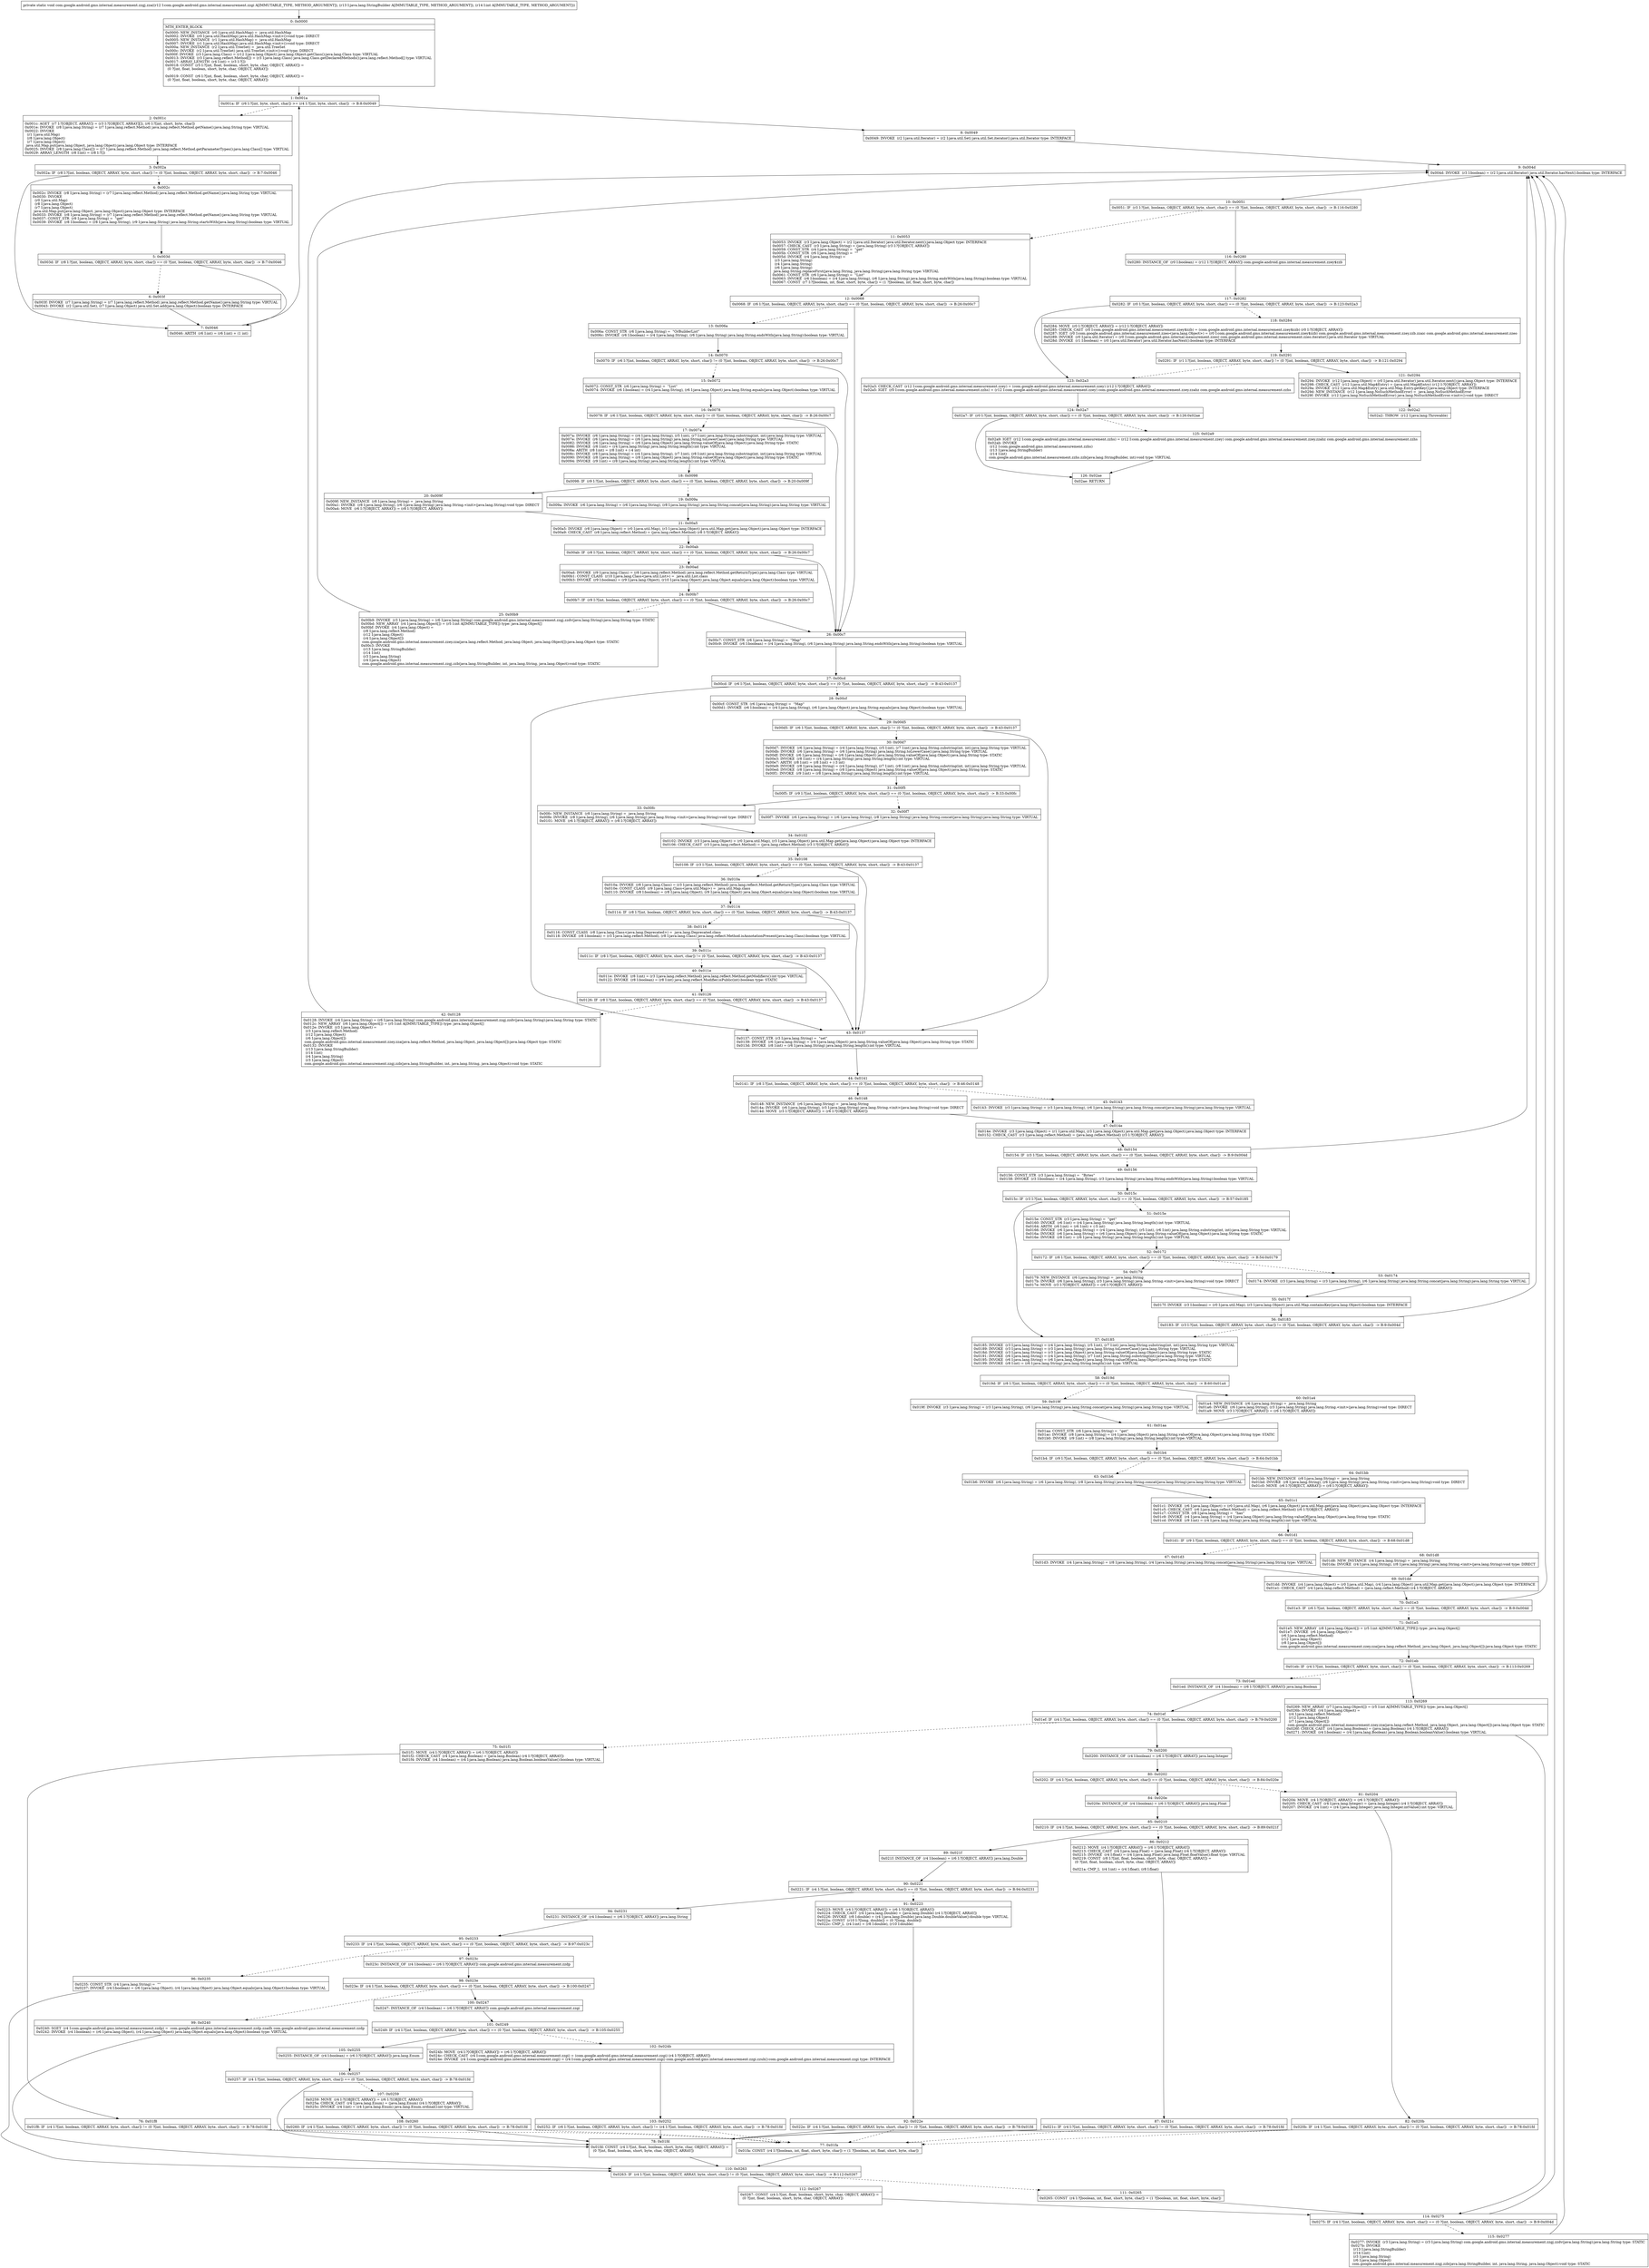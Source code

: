 digraph "CFG forcom.google.android.gms.internal.measurement.zzgj.zza(Lcom\/google\/android\/gms\/internal\/measurement\/zzgi;Ljava\/lang\/StringBuilder;I)V" {
Node_0 [shape=record,label="{0\:\ 0x0000|MTH_ENTER_BLOCK\l|0x0000: NEW_INSTANCE  (r0 I:java.util.HashMap) =  java.util.HashMap \l0x0002: INVOKE  (r0 I:java.util.HashMap) java.util.HashMap.\<init\>():void type: DIRECT \l0x0005: NEW_INSTANCE  (r1 I:java.util.HashMap) =  java.util.HashMap \l0x0007: INVOKE  (r1 I:java.util.HashMap) java.util.HashMap.\<init\>():void type: DIRECT \l0x000a: NEW_INSTANCE  (r2 I:java.util.TreeSet) =  java.util.TreeSet \l0x000c: INVOKE  (r2 I:java.util.TreeSet) java.util.TreeSet.\<init\>():void type: DIRECT \l0x000f: INVOKE  (r3 I:java.lang.Class) = (r12 I:java.lang.Object) java.lang.Object.getClass():java.lang.Class type: VIRTUAL \l0x0013: INVOKE  (r3 I:java.lang.reflect.Method[]) = (r3 I:java.lang.Class) java.lang.Class.getDeclaredMethods():java.lang.reflect.Method[] type: VIRTUAL \l0x0017: ARRAY_LENGTH  (r4 I:int) = (r3 I:?[]) \l0x0018: CONST  (r5 I:?[int, float, boolean, short, byte, char, OBJECT, ARRAY]) = \l  (0 ?[int, float, boolean, short, byte, char, OBJECT, ARRAY])\l \l0x0019: CONST  (r6 I:?[int, float, boolean, short, byte, char, OBJECT, ARRAY]) = \l  (0 ?[int, float, boolean, short, byte, char, OBJECT, ARRAY])\l \l}"];
Node_1 [shape=record,label="{1\:\ 0x001a|0x001a: IF  (r6 I:?[int, byte, short, char]) \>= (r4 I:?[int, byte, short, char])  \-\> B:8:0x0049 \l}"];
Node_2 [shape=record,label="{2\:\ 0x001c|0x001c: AGET  (r7 I:?[OBJECT, ARRAY]) = (r3 I:?[OBJECT, ARRAY][]), (r6 I:?[int, short, byte, char]) \l0x001e: INVOKE  (r8 I:java.lang.String) = (r7 I:java.lang.reflect.Method) java.lang.reflect.Method.getName():java.lang.String type: VIRTUAL \l0x0022: INVOKE  \l  (r1 I:java.util.Map)\l  (r8 I:java.lang.Object)\l  (r7 I:java.lang.Object)\l java.util.Map.put(java.lang.Object, java.lang.Object):java.lang.Object type: INTERFACE \l0x0025: INVOKE  (r8 I:java.lang.Class[]) = (r7 I:java.lang.reflect.Method) java.lang.reflect.Method.getParameterTypes():java.lang.Class[] type: VIRTUAL \l0x0029: ARRAY_LENGTH  (r8 I:int) = (r8 I:?[]) \l}"];
Node_3 [shape=record,label="{3\:\ 0x002a|0x002a: IF  (r8 I:?[int, boolean, OBJECT, ARRAY, byte, short, char]) != (0 ?[int, boolean, OBJECT, ARRAY, byte, short, char])  \-\> B:7:0x0046 \l}"];
Node_4 [shape=record,label="{4\:\ 0x002c|0x002c: INVOKE  (r8 I:java.lang.String) = (r7 I:java.lang.reflect.Method) java.lang.reflect.Method.getName():java.lang.String type: VIRTUAL \l0x0030: INVOKE  \l  (r0 I:java.util.Map)\l  (r8 I:java.lang.Object)\l  (r7 I:java.lang.Object)\l java.util.Map.put(java.lang.Object, java.lang.Object):java.lang.Object type: INTERFACE \l0x0033: INVOKE  (r8 I:java.lang.String) = (r7 I:java.lang.reflect.Method) java.lang.reflect.Method.getName():java.lang.String type: VIRTUAL \l0x0037: CONST_STR  (r9 I:java.lang.String) =  \"get\" \l0x0039: INVOKE  (r8 I:boolean) = (r8 I:java.lang.String), (r9 I:java.lang.String) java.lang.String.startsWith(java.lang.String):boolean type: VIRTUAL \l}"];
Node_5 [shape=record,label="{5\:\ 0x003d|0x003d: IF  (r8 I:?[int, boolean, OBJECT, ARRAY, byte, short, char]) == (0 ?[int, boolean, OBJECT, ARRAY, byte, short, char])  \-\> B:7:0x0046 \l}"];
Node_6 [shape=record,label="{6\:\ 0x003f|0x003f: INVOKE  (r7 I:java.lang.String) = (r7 I:java.lang.reflect.Method) java.lang.reflect.Method.getName():java.lang.String type: VIRTUAL \l0x0043: INVOKE  (r2 I:java.util.Set), (r7 I:java.lang.Object) java.util.Set.add(java.lang.Object):boolean type: INTERFACE \l}"];
Node_7 [shape=record,label="{7\:\ 0x0046|0x0046: ARITH  (r6 I:int) = (r6 I:int) + (1 int) \l}"];
Node_8 [shape=record,label="{8\:\ 0x0049|0x0049: INVOKE  (r2 I:java.util.Iterator) = (r2 I:java.util.Set) java.util.Set.iterator():java.util.Iterator type: INTERFACE \l}"];
Node_9 [shape=record,label="{9\:\ 0x004d|0x004d: INVOKE  (r3 I:boolean) = (r2 I:java.util.Iterator) java.util.Iterator.hasNext():boolean type: INTERFACE \l}"];
Node_10 [shape=record,label="{10\:\ 0x0051|0x0051: IF  (r3 I:?[int, boolean, OBJECT, ARRAY, byte, short, char]) == (0 ?[int, boolean, OBJECT, ARRAY, byte, short, char])  \-\> B:116:0x0280 \l}"];
Node_11 [shape=record,label="{11\:\ 0x0053|0x0053: INVOKE  (r3 I:java.lang.Object) = (r2 I:java.util.Iterator) java.util.Iterator.next():java.lang.Object type: INTERFACE \l0x0057: CHECK_CAST  (r3 I:java.lang.String) = (java.lang.String) (r3 I:?[OBJECT, ARRAY]) \l0x0059: CONST_STR  (r4 I:java.lang.String) =  \"get\" \l0x005b: CONST_STR  (r6 I:java.lang.String) =  \"\" \l0x005d: INVOKE  (r4 I:java.lang.String) = \l  (r3 I:java.lang.String)\l  (r4 I:java.lang.String)\l  (r6 I:java.lang.String)\l java.lang.String.replaceFirst(java.lang.String, java.lang.String):java.lang.String type: VIRTUAL \l0x0061: CONST_STR  (r6 I:java.lang.String) =  \"List\" \l0x0063: INVOKE  (r6 I:boolean) = (r4 I:java.lang.String), (r6 I:java.lang.String) java.lang.String.endsWith(java.lang.String):boolean type: VIRTUAL \l0x0067: CONST  (r7 I:?[boolean, int, float, short, byte, char]) = (1 ?[boolean, int, float, short, byte, char]) \l}"];
Node_12 [shape=record,label="{12\:\ 0x0068|0x0068: IF  (r6 I:?[int, boolean, OBJECT, ARRAY, byte, short, char]) == (0 ?[int, boolean, OBJECT, ARRAY, byte, short, char])  \-\> B:26:0x00c7 \l}"];
Node_13 [shape=record,label="{13\:\ 0x006a|0x006a: CONST_STR  (r6 I:java.lang.String) =  \"OrBuilderList\" \l0x006c: INVOKE  (r6 I:boolean) = (r4 I:java.lang.String), (r6 I:java.lang.String) java.lang.String.endsWith(java.lang.String):boolean type: VIRTUAL \l}"];
Node_14 [shape=record,label="{14\:\ 0x0070|0x0070: IF  (r6 I:?[int, boolean, OBJECT, ARRAY, byte, short, char]) != (0 ?[int, boolean, OBJECT, ARRAY, byte, short, char])  \-\> B:26:0x00c7 \l}"];
Node_15 [shape=record,label="{15\:\ 0x0072|0x0072: CONST_STR  (r6 I:java.lang.String) =  \"List\" \l0x0074: INVOKE  (r6 I:boolean) = (r4 I:java.lang.String), (r6 I:java.lang.Object) java.lang.String.equals(java.lang.Object):boolean type: VIRTUAL \l}"];
Node_16 [shape=record,label="{16\:\ 0x0078|0x0078: IF  (r6 I:?[int, boolean, OBJECT, ARRAY, byte, short, char]) != (0 ?[int, boolean, OBJECT, ARRAY, byte, short, char])  \-\> B:26:0x00c7 \l}"];
Node_17 [shape=record,label="{17\:\ 0x007a|0x007a: INVOKE  (r6 I:java.lang.String) = (r4 I:java.lang.String), (r5 I:int), (r7 I:int) java.lang.String.substring(int, int):java.lang.String type: VIRTUAL \l0x007e: INVOKE  (r6 I:java.lang.String) = (r6 I:java.lang.String) java.lang.String.toLowerCase():java.lang.String type: VIRTUAL \l0x0082: INVOKE  (r6 I:java.lang.String) = (r6 I:java.lang.Object) java.lang.String.valueOf(java.lang.Object):java.lang.String type: STATIC \l0x0086: INVOKE  (r8 I:int) = (r4 I:java.lang.String) java.lang.String.length():int type: VIRTUAL \l0x008a: ARITH  (r8 I:int) = (r8 I:int) + (\-4 int) \l0x008c: INVOKE  (r8 I:java.lang.String) = (r4 I:java.lang.String), (r7 I:int), (r8 I:int) java.lang.String.substring(int, int):java.lang.String type: VIRTUAL \l0x0090: INVOKE  (r8 I:java.lang.String) = (r8 I:java.lang.Object) java.lang.String.valueOf(java.lang.Object):java.lang.String type: STATIC \l0x0094: INVOKE  (r9 I:int) = (r8 I:java.lang.String) java.lang.String.length():int type: VIRTUAL \l}"];
Node_18 [shape=record,label="{18\:\ 0x0098|0x0098: IF  (r9 I:?[int, boolean, OBJECT, ARRAY, byte, short, char]) == (0 ?[int, boolean, OBJECT, ARRAY, byte, short, char])  \-\> B:20:0x009f \l}"];
Node_19 [shape=record,label="{19\:\ 0x009a|0x009a: INVOKE  (r6 I:java.lang.String) = (r6 I:java.lang.String), (r8 I:java.lang.String) java.lang.String.concat(java.lang.String):java.lang.String type: VIRTUAL \l}"];
Node_20 [shape=record,label="{20\:\ 0x009f|0x009f: NEW_INSTANCE  (r8 I:java.lang.String) =  java.lang.String \l0x00a1: INVOKE  (r8 I:java.lang.String), (r6 I:java.lang.String) java.lang.String.\<init\>(java.lang.String):void type: DIRECT \l0x00a4: MOVE  (r6 I:?[OBJECT, ARRAY]) = (r8 I:?[OBJECT, ARRAY]) \l}"];
Node_21 [shape=record,label="{21\:\ 0x00a5|0x00a5: INVOKE  (r8 I:java.lang.Object) = (r0 I:java.util.Map), (r3 I:java.lang.Object) java.util.Map.get(java.lang.Object):java.lang.Object type: INTERFACE \l0x00a9: CHECK_CAST  (r8 I:java.lang.reflect.Method) = (java.lang.reflect.Method) (r8 I:?[OBJECT, ARRAY]) \l}"];
Node_22 [shape=record,label="{22\:\ 0x00ab|0x00ab: IF  (r8 I:?[int, boolean, OBJECT, ARRAY, byte, short, char]) == (0 ?[int, boolean, OBJECT, ARRAY, byte, short, char])  \-\> B:26:0x00c7 \l}"];
Node_23 [shape=record,label="{23\:\ 0x00ad|0x00ad: INVOKE  (r9 I:java.lang.Class) = (r8 I:java.lang.reflect.Method) java.lang.reflect.Method.getReturnType():java.lang.Class type: VIRTUAL \l0x00b1: CONST_CLASS  (r10 I:java.lang.Class\<java.util.List\>) =  java.util.List.class \l0x00b3: INVOKE  (r9 I:boolean) = (r9 I:java.lang.Object), (r10 I:java.lang.Object) java.lang.Object.equals(java.lang.Object):boolean type: VIRTUAL \l}"];
Node_24 [shape=record,label="{24\:\ 0x00b7|0x00b7: IF  (r9 I:?[int, boolean, OBJECT, ARRAY, byte, short, char]) == (0 ?[int, boolean, OBJECT, ARRAY, byte, short, char])  \-\> B:26:0x00c7 \l}"];
Node_25 [shape=record,label="{25\:\ 0x00b9|0x00b9: INVOKE  (r3 I:java.lang.String) = (r6 I:java.lang.String) com.google.android.gms.internal.measurement.zzgj.zzdv(java.lang.String):java.lang.String type: STATIC \l0x00bd: NEW_ARRAY  (r4 I:java.lang.Object[]) = (r5 I:int A[IMMUTABLE_TYPE]) type: java.lang.Object[] \l0x00bf: INVOKE  (r4 I:java.lang.Object) = \l  (r8 I:java.lang.reflect.Method)\l  (r12 I:java.lang.Object)\l  (r4 I:java.lang.Object[])\l com.google.android.gms.internal.measurement.zzey.zza(java.lang.reflect.Method, java.lang.Object, java.lang.Object[]):java.lang.Object type: STATIC \l0x00c3: INVOKE  \l  (r13 I:java.lang.StringBuilder)\l  (r14 I:int)\l  (r3 I:java.lang.String)\l  (r4 I:java.lang.Object)\l com.google.android.gms.internal.measurement.zzgj.zzb(java.lang.StringBuilder, int, java.lang.String, java.lang.Object):void type: STATIC \l}"];
Node_26 [shape=record,label="{26\:\ 0x00c7|0x00c7: CONST_STR  (r6 I:java.lang.String) =  \"Map\" \l0x00c9: INVOKE  (r6 I:boolean) = (r4 I:java.lang.String), (r6 I:java.lang.String) java.lang.String.endsWith(java.lang.String):boolean type: VIRTUAL \l}"];
Node_27 [shape=record,label="{27\:\ 0x00cd|0x00cd: IF  (r6 I:?[int, boolean, OBJECT, ARRAY, byte, short, char]) == (0 ?[int, boolean, OBJECT, ARRAY, byte, short, char])  \-\> B:43:0x0137 \l}"];
Node_28 [shape=record,label="{28\:\ 0x00cf|0x00cf: CONST_STR  (r6 I:java.lang.String) =  \"Map\" \l0x00d1: INVOKE  (r6 I:boolean) = (r4 I:java.lang.String), (r6 I:java.lang.Object) java.lang.String.equals(java.lang.Object):boolean type: VIRTUAL \l}"];
Node_29 [shape=record,label="{29\:\ 0x00d5|0x00d5: IF  (r6 I:?[int, boolean, OBJECT, ARRAY, byte, short, char]) != (0 ?[int, boolean, OBJECT, ARRAY, byte, short, char])  \-\> B:43:0x0137 \l}"];
Node_30 [shape=record,label="{30\:\ 0x00d7|0x00d7: INVOKE  (r6 I:java.lang.String) = (r4 I:java.lang.String), (r5 I:int), (r7 I:int) java.lang.String.substring(int, int):java.lang.String type: VIRTUAL \l0x00db: INVOKE  (r6 I:java.lang.String) = (r6 I:java.lang.String) java.lang.String.toLowerCase():java.lang.String type: VIRTUAL \l0x00df: INVOKE  (r6 I:java.lang.String) = (r6 I:java.lang.Object) java.lang.String.valueOf(java.lang.Object):java.lang.String type: STATIC \l0x00e3: INVOKE  (r8 I:int) = (r4 I:java.lang.String) java.lang.String.length():int type: VIRTUAL \l0x00e7: ARITH  (r8 I:int) = (r8 I:int) + (\-3 int) \l0x00e9: INVOKE  (r8 I:java.lang.String) = (r4 I:java.lang.String), (r7 I:int), (r8 I:int) java.lang.String.substring(int, int):java.lang.String type: VIRTUAL \l0x00ed: INVOKE  (r8 I:java.lang.String) = (r8 I:java.lang.Object) java.lang.String.valueOf(java.lang.Object):java.lang.String type: STATIC \l0x00f1: INVOKE  (r9 I:int) = (r8 I:java.lang.String) java.lang.String.length():int type: VIRTUAL \l}"];
Node_31 [shape=record,label="{31\:\ 0x00f5|0x00f5: IF  (r9 I:?[int, boolean, OBJECT, ARRAY, byte, short, char]) == (0 ?[int, boolean, OBJECT, ARRAY, byte, short, char])  \-\> B:33:0x00fc \l}"];
Node_32 [shape=record,label="{32\:\ 0x00f7|0x00f7: INVOKE  (r6 I:java.lang.String) = (r6 I:java.lang.String), (r8 I:java.lang.String) java.lang.String.concat(java.lang.String):java.lang.String type: VIRTUAL \l}"];
Node_33 [shape=record,label="{33\:\ 0x00fc|0x00fc: NEW_INSTANCE  (r8 I:java.lang.String) =  java.lang.String \l0x00fe: INVOKE  (r8 I:java.lang.String), (r6 I:java.lang.String) java.lang.String.\<init\>(java.lang.String):void type: DIRECT \l0x0101: MOVE  (r6 I:?[OBJECT, ARRAY]) = (r8 I:?[OBJECT, ARRAY]) \l}"];
Node_34 [shape=record,label="{34\:\ 0x0102|0x0102: INVOKE  (r3 I:java.lang.Object) = (r0 I:java.util.Map), (r3 I:java.lang.Object) java.util.Map.get(java.lang.Object):java.lang.Object type: INTERFACE \l0x0106: CHECK_CAST  (r3 I:java.lang.reflect.Method) = (java.lang.reflect.Method) (r3 I:?[OBJECT, ARRAY]) \l}"];
Node_35 [shape=record,label="{35\:\ 0x0108|0x0108: IF  (r3 I:?[int, boolean, OBJECT, ARRAY, byte, short, char]) == (0 ?[int, boolean, OBJECT, ARRAY, byte, short, char])  \-\> B:43:0x0137 \l}"];
Node_36 [shape=record,label="{36\:\ 0x010a|0x010a: INVOKE  (r8 I:java.lang.Class) = (r3 I:java.lang.reflect.Method) java.lang.reflect.Method.getReturnType():java.lang.Class type: VIRTUAL \l0x010e: CONST_CLASS  (r9 I:java.lang.Class\<java.util.Map\>) =  java.util.Map.class \l0x0110: INVOKE  (r8 I:boolean) = (r8 I:java.lang.Object), (r9 I:java.lang.Object) java.lang.Object.equals(java.lang.Object):boolean type: VIRTUAL \l}"];
Node_37 [shape=record,label="{37\:\ 0x0114|0x0114: IF  (r8 I:?[int, boolean, OBJECT, ARRAY, byte, short, char]) == (0 ?[int, boolean, OBJECT, ARRAY, byte, short, char])  \-\> B:43:0x0137 \l}"];
Node_38 [shape=record,label="{38\:\ 0x0116|0x0116: CONST_CLASS  (r8 I:java.lang.Class\<java.lang.Deprecated\>) =  java.lang.Deprecated.class \l0x0118: INVOKE  (r8 I:boolean) = (r3 I:java.lang.reflect.Method), (r8 I:java.lang.Class) java.lang.reflect.Method.isAnnotationPresent(java.lang.Class):boolean type: VIRTUAL \l}"];
Node_39 [shape=record,label="{39\:\ 0x011c|0x011c: IF  (r8 I:?[int, boolean, OBJECT, ARRAY, byte, short, char]) != (0 ?[int, boolean, OBJECT, ARRAY, byte, short, char])  \-\> B:43:0x0137 \l}"];
Node_40 [shape=record,label="{40\:\ 0x011e|0x011e: INVOKE  (r8 I:int) = (r3 I:java.lang.reflect.Method) java.lang.reflect.Method.getModifiers():int type: VIRTUAL \l0x0122: INVOKE  (r8 I:boolean) = (r8 I:int) java.lang.reflect.Modifier.isPublic(int):boolean type: STATIC \l}"];
Node_41 [shape=record,label="{41\:\ 0x0126|0x0126: IF  (r8 I:?[int, boolean, OBJECT, ARRAY, byte, short, char]) == (0 ?[int, boolean, OBJECT, ARRAY, byte, short, char])  \-\> B:43:0x0137 \l}"];
Node_42 [shape=record,label="{42\:\ 0x0128|0x0128: INVOKE  (r4 I:java.lang.String) = (r6 I:java.lang.String) com.google.android.gms.internal.measurement.zzgj.zzdv(java.lang.String):java.lang.String type: STATIC \l0x012c: NEW_ARRAY  (r6 I:java.lang.Object[]) = (r5 I:int A[IMMUTABLE_TYPE]) type: java.lang.Object[] \l0x012e: INVOKE  (r3 I:java.lang.Object) = \l  (r3 I:java.lang.reflect.Method)\l  (r12 I:java.lang.Object)\l  (r6 I:java.lang.Object[])\l com.google.android.gms.internal.measurement.zzey.zza(java.lang.reflect.Method, java.lang.Object, java.lang.Object[]):java.lang.Object type: STATIC \l0x0132: INVOKE  \l  (r13 I:java.lang.StringBuilder)\l  (r14 I:int)\l  (r4 I:java.lang.String)\l  (r3 I:java.lang.Object)\l com.google.android.gms.internal.measurement.zzgj.zzb(java.lang.StringBuilder, int, java.lang.String, java.lang.Object):void type: STATIC \l}"];
Node_43 [shape=record,label="{43\:\ 0x0137|0x0137: CONST_STR  (r3 I:java.lang.String) =  \"set\" \l0x0139: INVOKE  (r6 I:java.lang.String) = (r4 I:java.lang.Object) java.lang.String.valueOf(java.lang.Object):java.lang.String type: STATIC \l0x013d: INVOKE  (r8 I:int) = (r6 I:java.lang.String) java.lang.String.length():int type: VIRTUAL \l}"];
Node_44 [shape=record,label="{44\:\ 0x0141|0x0141: IF  (r8 I:?[int, boolean, OBJECT, ARRAY, byte, short, char]) == (0 ?[int, boolean, OBJECT, ARRAY, byte, short, char])  \-\> B:46:0x0148 \l}"];
Node_45 [shape=record,label="{45\:\ 0x0143|0x0143: INVOKE  (r3 I:java.lang.String) = (r3 I:java.lang.String), (r6 I:java.lang.String) java.lang.String.concat(java.lang.String):java.lang.String type: VIRTUAL \l}"];
Node_46 [shape=record,label="{46\:\ 0x0148|0x0148: NEW_INSTANCE  (r6 I:java.lang.String) =  java.lang.String \l0x014a: INVOKE  (r6 I:java.lang.String), (r3 I:java.lang.String) java.lang.String.\<init\>(java.lang.String):void type: DIRECT \l0x014d: MOVE  (r3 I:?[OBJECT, ARRAY]) = (r6 I:?[OBJECT, ARRAY]) \l}"];
Node_47 [shape=record,label="{47\:\ 0x014e|0x014e: INVOKE  (r3 I:java.lang.Object) = (r1 I:java.util.Map), (r3 I:java.lang.Object) java.util.Map.get(java.lang.Object):java.lang.Object type: INTERFACE \l0x0152: CHECK_CAST  (r3 I:java.lang.reflect.Method) = (java.lang.reflect.Method) (r3 I:?[OBJECT, ARRAY]) \l}"];
Node_48 [shape=record,label="{48\:\ 0x0154|0x0154: IF  (r3 I:?[int, boolean, OBJECT, ARRAY, byte, short, char]) == (0 ?[int, boolean, OBJECT, ARRAY, byte, short, char])  \-\> B:9:0x004d \l}"];
Node_49 [shape=record,label="{49\:\ 0x0156|0x0156: CONST_STR  (r3 I:java.lang.String) =  \"Bytes\" \l0x0158: INVOKE  (r3 I:boolean) = (r4 I:java.lang.String), (r3 I:java.lang.String) java.lang.String.endsWith(java.lang.String):boolean type: VIRTUAL \l}"];
Node_50 [shape=record,label="{50\:\ 0x015c|0x015c: IF  (r3 I:?[int, boolean, OBJECT, ARRAY, byte, short, char]) == (0 ?[int, boolean, OBJECT, ARRAY, byte, short, char])  \-\> B:57:0x0185 \l}"];
Node_51 [shape=record,label="{51\:\ 0x015e|0x015e: CONST_STR  (r3 I:java.lang.String) =  \"get\" \l0x0160: INVOKE  (r6 I:int) = (r4 I:java.lang.String) java.lang.String.length():int type: VIRTUAL \l0x0164: ARITH  (r6 I:int) = (r6 I:int) + (\-5 int) \l0x0166: INVOKE  (r6 I:java.lang.String) = (r4 I:java.lang.String), (r5 I:int), (r6 I:int) java.lang.String.substring(int, int):java.lang.String type: VIRTUAL \l0x016a: INVOKE  (r6 I:java.lang.String) = (r6 I:java.lang.Object) java.lang.String.valueOf(java.lang.Object):java.lang.String type: STATIC \l0x016e: INVOKE  (r8 I:int) = (r6 I:java.lang.String) java.lang.String.length():int type: VIRTUAL \l}"];
Node_52 [shape=record,label="{52\:\ 0x0172|0x0172: IF  (r8 I:?[int, boolean, OBJECT, ARRAY, byte, short, char]) == (0 ?[int, boolean, OBJECT, ARRAY, byte, short, char])  \-\> B:54:0x0179 \l}"];
Node_53 [shape=record,label="{53\:\ 0x0174|0x0174: INVOKE  (r3 I:java.lang.String) = (r3 I:java.lang.String), (r6 I:java.lang.String) java.lang.String.concat(java.lang.String):java.lang.String type: VIRTUAL \l}"];
Node_54 [shape=record,label="{54\:\ 0x0179|0x0179: NEW_INSTANCE  (r6 I:java.lang.String) =  java.lang.String \l0x017b: INVOKE  (r6 I:java.lang.String), (r3 I:java.lang.String) java.lang.String.\<init\>(java.lang.String):void type: DIRECT \l0x017e: MOVE  (r3 I:?[OBJECT, ARRAY]) = (r6 I:?[OBJECT, ARRAY]) \l}"];
Node_55 [shape=record,label="{55\:\ 0x017f|0x017f: INVOKE  (r3 I:boolean) = (r0 I:java.util.Map), (r3 I:java.lang.Object) java.util.Map.containsKey(java.lang.Object):boolean type: INTERFACE \l}"];
Node_56 [shape=record,label="{56\:\ 0x0183|0x0183: IF  (r3 I:?[int, boolean, OBJECT, ARRAY, byte, short, char]) != (0 ?[int, boolean, OBJECT, ARRAY, byte, short, char])  \-\> B:9:0x004d \l}"];
Node_57 [shape=record,label="{57\:\ 0x0185|0x0185: INVOKE  (r3 I:java.lang.String) = (r4 I:java.lang.String), (r5 I:int), (r7 I:int) java.lang.String.substring(int, int):java.lang.String type: VIRTUAL \l0x0189: INVOKE  (r3 I:java.lang.String) = (r3 I:java.lang.String) java.lang.String.toLowerCase():java.lang.String type: VIRTUAL \l0x018d: INVOKE  (r3 I:java.lang.String) = (r3 I:java.lang.Object) java.lang.String.valueOf(java.lang.Object):java.lang.String type: STATIC \l0x0191: INVOKE  (r6 I:java.lang.String) = (r4 I:java.lang.String), (r7 I:int) java.lang.String.substring(int):java.lang.String type: VIRTUAL \l0x0195: INVOKE  (r6 I:java.lang.String) = (r6 I:java.lang.Object) java.lang.String.valueOf(java.lang.Object):java.lang.String type: STATIC \l0x0199: INVOKE  (r8 I:int) = (r6 I:java.lang.String) java.lang.String.length():int type: VIRTUAL \l}"];
Node_58 [shape=record,label="{58\:\ 0x019d|0x019d: IF  (r8 I:?[int, boolean, OBJECT, ARRAY, byte, short, char]) == (0 ?[int, boolean, OBJECT, ARRAY, byte, short, char])  \-\> B:60:0x01a4 \l}"];
Node_59 [shape=record,label="{59\:\ 0x019f|0x019f: INVOKE  (r3 I:java.lang.String) = (r3 I:java.lang.String), (r6 I:java.lang.String) java.lang.String.concat(java.lang.String):java.lang.String type: VIRTUAL \l}"];
Node_60 [shape=record,label="{60\:\ 0x01a4|0x01a4: NEW_INSTANCE  (r6 I:java.lang.String) =  java.lang.String \l0x01a6: INVOKE  (r6 I:java.lang.String), (r3 I:java.lang.String) java.lang.String.\<init\>(java.lang.String):void type: DIRECT \l0x01a9: MOVE  (r3 I:?[OBJECT, ARRAY]) = (r6 I:?[OBJECT, ARRAY]) \l}"];
Node_61 [shape=record,label="{61\:\ 0x01aa|0x01aa: CONST_STR  (r6 I:java.lang.String) =  \"get\" \l0x01ac: INVOKE  (r8 I:java.lang.String) = (r4 I:java.lang.Object) java.lang.String.valueOf(java.lang.Object):java.lang.String type: STATIC \l0x01b0: INVOKE  (r9 I:int) = (r8 I:java.lang.String) java.lang.String.length():int type: VIRTUAL \l}"];
Node_62 [shape=record,label="{62\:\ 0x01b4|0x01b4: IF  (r9 I:?[int, boolean, OBJECT, ARRAY, byte, short, char]) == (0 ?[int, boolean, OBJECT, ARRAY, byte, short, char])  \-\> B:64:0x01bb \l}"];
Node_63 [shape=record,label="{63\:\ 0x01b6|0x01b6: INVOKE  (r6 I:java.lang.String) = (r6 I:java.lang.String), (r8 I:java.lang.String) java.lang.String.concat(java.lang.String):java.lang.String type: VIRTUAL \l}"];
Node_64 [shape=record,label="{64\:\ 0x01bb|0x01bb: NEW_INSTANCE  (r8 I:java.lang.String) =  java.lang.String \l0x01bd: INVOKE  (r8 I:java.lang.String), (r6 I:java.lang.String) java.lang.String.\<init\>(java.lang.String):void type: DIRECT \l0x01c0: MOVE  (r6 I:?[OBJECT, ARRAY]) = (r8 I:?[OBJECT, ARRAY]) \l}"];
Node_65 [shape=record,label="{65\:\ 0x01c1|0x01c1: INVOKE  (r6 I:java.lang.Object) = (r0 I:java.util.Map), (r6 I:java.lang.Object) java.util.Map.get(java.lang.Object):java.lang.Object type: INTERFACE \l0x01c5: CHECK_CAST  (r6 I:java.lang.reflect.Method) = (java.lang.reflect.Method) (r6 I:?[OBJECT, ARRAY]) \l0x01c7: CONST_STR  (r8 I:java.lang.String) =  \"has\" \l0x01c9: INVOKE  (r4 I:java.lang.String) = (r4 I:java.lang.Object) java.lang.String.valueOf(java.lang.Object):java.lang.String type: STATIC \l0x01cd: INVOKE  (r9 I:int) = (r4 I:java.lang.String) java.lang.String.length():int type: VIRTUAL \l}"];
Node_66 [shape=record,label="{66\:\ 0x01d1|0x01d1: IF  (r9 I:?[int, boolean, OBJECT, ARRAY, byte, short, char]) == (0 ?[int, boolean, OBJECT, ARRAY, byte, short, char])  \-\> B:68:0x01d8 \l}"];
Node_67 [shape=record,label="{67\:\ 0x01d3|0x01d3: INVOKE  (r4 I:java.lang.String) = (r8 I:java.lang.String), (r4 I:java.lang.String) java.lang.String.concat(java.lang.String):java.lang.String type: VIRTUAL \l}"];
Node_68 [shape=record,label="{68\:\ 0x01d8|0x01d8: NEW_INSTANCE  (r4 I:java.lang.String) =  java.lang.String \l0x01da: INVOKE  (r4 I:java.lang.String), (r8 I:java.lang.String) java.lang.String.\<init\>(java.lang.String):void type: DIRECT \l}"];
Node_69 [shape=record,label="{69\:\ 0x01dd|0x01dd: INVOKE  (r4 I:java.lang.Object) = (r0 I:java.util.Map), (r4 I:java.lang.Object) java.util.Map.get(java.lang.Object):java.lang.Object type: INTERFACE \l0x01e1: CHECK_CAST  (r4 I:java.lang.reflect.Method) = (java.lang.reflect.Method) (r4 I:?[OBJECT, ARRAY]) \l}"];
Node_70 [shape=record,label="{70\:\ 0x01e3|0x01e3: IF  (r6 I:?[int, boolean, OBJECT, ARRAY, byte, short, char]) == (0 ?[int, boolean, OBJECT, ARRAY, byte, short, char])  \-\> B:9:0x004d \l}"];
Node_71 [shape=record,label="{71\:\ 0x01e5|0x01e5: NEW_ARRAY  (r8 I:java.lang.Object[]) = (r5 I:int A[IMMUTABLE_TYPE]) type: java.lang.Object[] \l0x01e7: INVOKE  (r6 I:java.lang.Object) = \l  (r6 I:java.lang.reflect.Method)\l  (r12 I:java.lang.Object)\l  (r8 I:java.lang.Object[])\l com.google.android.gms.internal.measurement.zzey.zza(java.lang.reflect.Method, java.lang.Object, java.lang.Object[]):java.lang.Object type: STATIC \l}"];
Node_72 [shape=record,label="{72\:\ 0x01eb|0x01eb: IF  (r4 I:?[int, boolean, OBJECT, ARRAY, byte, short, char]) != (0 ?[int, boolean, OBJECT, ARRAY, byte, short, char])  \-\> B:113:0x0269 \l}"];
Node_73 [shape=record,label="{73\:\ 0x01ed|0x01ed: INSTANCE_OF  (r4 I:boolean) = (r6 I:?[OBJECT, ARRAY]) java.lang.Boolean \l}"];
Node_74 [shape=record,label="{74\:\ 0x01ef|0x01ef: IF  (r4 I:?[int, boolean, OBJECT, ARRAY, byte, short, char]) == (0 ?[int, boolean, OBJECT, ARRAY, byte, short, char])  \-\> B:79:0x0200 \l}"];
Node_75 [shape=record,label="{75\:\ 0x01f1|0x01f1: MOVE  (r4 I:?[OBJECT, ARRAY]) = (r6 I:?[OBJECT, ARRAY]) \l0x01f2: CHECK_CAST  (r4 I:java.lang.Boolean) = (java.lang.Boolean) (r4 I:?[OBJECT, ARRAY]) \l0x01f4: INVOKE  (r4 I:boolean) = (r4 I:java.lang.Boolean) java.lang.Boolean.booleanValue():boolean type: VIRTUAL \l}"];
Node_76 [shape=record,label="{76\:\ 0x01f8|0x01f8: IF  (r4 I:?[int, boolean, OBJECT, ARRAY, byte, short, char]) != (0 ?[int, boolean, OBJECT, ARRAY, byte, short, char])  \-\> B:78:0x01fd \l}"];
Node_77 [shape=record,label="{77\:\ 0x01fa|0x01fa: CONST  (r4 I:?[boolean, int, float, short, byte, char]) = (1 ?[boolean, int, float, short, byte, char]) \l}"];
Node_78 [shape=record,label="{78\:\ 0x01fd|0x01fd: CONST  (r4 I:?[int, float, boolean, short, byte, char, OBJECT, ARRAY]) = \l  (0 ?[int, float, boolean, short, byte, char, OBJECT, ARRAY])\l \l}"];
Node_79 [shape=record,label="{79\:\ 0x0200|0x0200: INSTANCE_OF  (r4 I:boolean) = (r6 I:?[OBJECT, ARRAY]) java.lang.Integer \l}"];
Node_80 [shape=record,label="{80\:\ 0x0202|0x0202: IF  (r4 I:?[int, boolean, OBJECT, ARRAY, byte, short, char]) == (0 ?[int, boolean, OBJECT, ARRAY, byte, short, char])  \-\> B:84:0x020e \l}"];
Node_81 [shape=record,label="{81\:\ 0x0204|0x0204: MOVE  (r4 I:?[OBJECT, ARRAY]) = (r6 I:?[OBJECT, ARRAY]) \l0x0205: CHECK_CAST  (r4 I:java.lang.Integer) = (java.lang.Integer) (r4 I:?[OBJECT, ARRAY]) \l0x0207: INVOKE  (r4 I:int) = (r4 I:java.lang.Integer) java.lang.Integer.intValue():int type: VIRTUAL \l}"];
Node_82 [shape=record,label="{82\:\ 0x020b|0x020b: IF  (r4 I:?[int, boolean, OBJECT, ARRAY, byte, short, char]) != (0 ?[int, boolean, OBJECT, ARRAY, byte, short, char])  \-\> B:78:0x01fd \l}"];
Node_84 [shape=record,label="{84\:\ 0x020e|0x020e: INSTANCE_OF  (r4 I:boolean) = (r6 I:?[OBJECT, ARRAY]) java.lang.Float \l}"];
Node_85 [shape=record,label="{85\:\ 0x0210|0x0210: IF  (r4 I:?[int, boolean, OBJECT, ARRAY, byte, short, char]) == (0 ?[int, boolean, OBJECT, ARRAY, byte, short, char])  \-\> B:89:0x021f \l}"];
Node_86 [shape=record,label="{86\:\ 0x0212|0x0212: MOVE  (r4 I:?[OBJECT, ARRAY]) = (r6 I:?[OBJECT, ARRAY]) \l0x0213: CHECK_CAST  (r4 I:java.lang.Float) = (java.lang.Float) (r4 I:?[OBJECT, ARRAY]) \l0x0215: INVOKE  (r4 I:float) = (r4 I:java.lang.Float) java.lang.Float.floatValue():float type: VIRTUAL \l0x0219: CONST  (r8 I:?[int, float, boolean, short, byte, char, OBJECT, ARRAY]) = \l  (0 ?[int, float, boolean, short, byte, char, OBJECT, ARRAY])\l \l0x021a: CMP_L  (r4 I:int) = (r4 I:float), (r8 I:float) \l}"];
Node_87 [shape=record,label="{87\:\ 0x021c|0x021c: IF  (r4 I:?[int, boolean, OBJECT, ARRAY, byte, short, char]) != (0 ?[int, boolean, OBJECT, ARRAY, byte, short, char])  \-\> B:78:0x01fd \l}"];
Node_89 [shape=record,label="{89\:\ 0x021f|0x021f: INSTANCE_OF  (r4 I:boolean) = (r6 I:?[OBJECT, ARRAY]) java.lang.Double \l}"];
Node_90 [shape=record,label="{90\:\ 0x0221|0x0221: IF  (r4 I:?[int, boolean, OBJECT, ARRAY, byte, short, char]) == (0 ?[int, boolean, OBJECT, ARRAY, byte, short, char])  \-\> B:94:0x0231 \l}"];
Node_91 [shape=record,label="{91\:\ 0x0223|0x0223: MOVE  (r4 I:?[OBJECT, ARRAY]) = (r6 I:?[OBJECT, ARRAY]) \l0x0224: CHECK_CAST  (r4 I:java.lang.Double) = (java.lang.Double) (r4 I:?[OBJECT, ARRAY]) \l0x0226: INVOKE  (r8 I:double) = (r4 I:java.lang.Double) java.lang.Double.doubleValue():double type: VIRTUAL \l0x022a: CONST  (r10 I:?[long, double]) = (0 ?[long, double]) \l0x022c: CMP_L  (r4 I:int) = (r8 I:double), (r10 I:double) \l}"];
Node_92 [shape=record,label="{92\:\ 0x022e|0x022e: IF  (r4 I:?[int, boolean, OBJECT, ARRAY, byte, short, char]) != (0 ?[int, boolean, OBJECT, ARRAY, byte, short, char])  \-\> B:78:0x01fd \l}"];
Node_94 [shape=record,label="{94\:\ 0x0231|0x0231: INSTANCE_OF  (r4 I:boolean) = (r6 I:?[OBJECT, ARRAY]) java.lang.String \l}"];
Node_95 [shape=record,label="{95\:\ 0x0233|0x0233: IF  (r4 I:?[int, boolean, OBJECT, ARRAY, byte, short, char]) == (0 ?[int, boolean, OBJECT, ARRAY, byte, short, char])  \-\> B:97:0x023c \l}"];
Node_96 [shape=record,label="{96\:\ 0x0235|0x0235: CONST_STR  (r4 I:java.lang.String) =  \"\" \l0x0237: INVOKE  (r4 I:boolean) = (r6 I:java.lang.Object), (r4 I:java.lang.Object) java.lang.Object.equals(java.lang.Object):boolean type: VIRTUAL \l}"];
Node_97 [shape=record,label="{97\:\ 0x023c|0x023c: INSTANCE_OF  (r4 I:boolean) = (r6 I:?[OBJECT, ARRAY]) com.google.android.gms.internal.measurement.zzdp \l}"];
Node_98 [shape=record,label="{98\:\ 0x023e|0x023e: IF  (r4 I:?[int, boolean, OBJECT, ARRAY, byte, short, char]) == (0 ?[int, boolean, OBJECT, ARRAY, byte, short, char])  \-\> B:100:0x0247 \l}"];
Node_99 [shape=record,label="{99\:\ 0x0240|0x0240: SGET  (r4 I:com.google.android.gms.internal.measurement.zzdp) =  com.google.android.gms.internal.measurement.zzdp.zzadh com.google.android.gms.internal.measurement.zzdp \l0x0242: INVOKE  (r4 I:boolean) = (r6 I:java.lang.Object), (r4 I:java.lang.Object) java.lang.Object.equals(java.lang.Object):boolean type: VIRTUAL \l}"];
Node_100 [shape=record,label="{100\:\ 0x0247|0x0247: INSTANCE_OF  (r4 I:boolean) = (r6 I:?[OBJECT, ARRAY]) com.google.android.gms.internal.measurement.zzgi \l}"];
Node_101 [shape=record,label="{101\:\ 0x0249|0x0249: IF  (r4 I:?[int, boolean, OBJECT, ARRAY, byte, short, char]) == (0 ?[int, boolean, OBJECT, ARRAY, byte, short, char])  \-\> B:105:0x0255 \l}"];
Node_102 [shape=record,label="{102\:\ 0x024b|0x024b: MOVE  (r4 I:?[OBJECT, ARRAY]) = (r6 I:?[OBJECT, ARRAY]) \l0x024c: CHECK_CAST  (r4 I:com.google.android.gms.internal.measurement.zzgi) = (com.google.android.gms.internal.measurement.zzgi) (r4 I:?[OBJECT, ARRAY]) \l0x024e: INVOKE  (r4 I:com.google.android.gms.internal.measurement.zzgi) = (r4 I:com.google.android.gms.internal.measurement.zzgi) com.google.android.gms.internal.measurement.zzgi.zzuh():com.google.android.gms.internal.measurement.zzgi type: INTERFACE \l}"];
Node_103 [shape=record,label="{103\:\ 0x0252|0x0252: IF  (r6 I:?[int, boolean, OBJECT, ARRAY, byte, short, char]) != (r4 I:?[int, boolean, OBJECT, ARRAY, byte, short, char])  \-\> B:78:0x01fd \l}"];
Node_105 [shape=record,label="{105\:\ 0x0255|0x0255: INSTANCE_OF  (r4 I:boolean) = (r6 I:?[OBJECT, ARRAY]) java.lang.Enum \l}"];
Node_106 [shape=record,label="{106\:\ 0x0257|0x0257: IF  (r4 I:?[int, boolean, OBJECT, ARRAY, byte, short, char]) == (0 ?[int, boolean, OBJECT, ARRAY, byte, short, char])  \-\> B:78:0x01fd \l}"];
Node_107 [shape=record,label="{107\:\ 0x0259|0x0259: MOVE  (r4 I:?[OBJECT, ARRAY]) = (r6 I:?[OBJECT, ARRAY]) \l0x025a: CHECK_CAST  (r4 I:java.lang.Enum) = (java.lang.Enum) (r4 I:?[OBJECT, ARRAY]) \l0x025c: INVOKE  (r4 I:int) = (r4 I:java.lang.Enum) java.lang.Enum.ordinal():int type: VIRTUAL \l}"];
Node_108 [shape=record,label="{108\:\ 0x0260|0x0260: IF  (r4 I:?[int, boolean, OBJECT, ARRAY, byte, short, char]) != (0 ?[int, boolean, OBJECT, ARRAY, byte, short, char])  \-\> B:78:0x01fd \l}"];
Node_110 [shape=record,label="{110\:\ 0x0263|0x0263: IF  (r4 I:?[int, boolean, OBJECT, ARRAY, byte, short, char]) != (0 ?[int, boolean, OBJECT, ARRAY, byte, short, char])  \-\> B:112:0x0267 \l}"];
Node_111 [shape=record,label="{111\:\ 0x0265|0x0265: CONST  (r4 I:?[boolean, int, float, short, byte, char]) = (1 ?[boolean, int, float, short, byte, char]) \l}"];
Node_112 [shape=record,label="{112\:\ 0x0267|0x0267: CONST  (r4 I:?[int, float, boolean, short, byte, char, OBJECT, ARRAY]) = \l  (0 ?[int, float, boolean, short, byte, char, OBJECT, ARRAY])\l \l}"];
Node_113 [shape=record,label="{113\:\ 0x0269|0x0269: NEW_ARRAY  (r7 I:java.lang.Object[]) = (r5 I:int A[IMMUTABLE_TYPE]) type: java.lang.Object[] \l0x026b: INVOKE  (r4 I:java.lang.Object) = \l  (r4 I:java.lang.reflect.Method)\l  (r12 I:java.lang.Object)\l  (r7 I:java.lang.Object[])\l com.google.android.gms.internal.measurement.zzey.zza(java.lang.reflect.Method, java.lang.Object, java.lang.Object[]):java.lang.Object type: STATIC \l0x026f: CHECK_CAST  (r4 I:java.lang.Boolean) = (java.lang.Boolean) (r4 I:?[OBJECT, ARRAY]) \l0x0271: INVOKE  (r4 I:boolean) = (r4 I:java.lang.Boolean) java.lang.Boolean.booleanValue():boolean type: VIRTUAL \l}"];
Node_114 [shape=record,label="{114\:\ 0x0275|0x0275: IF  (r4 I:?[int, boolean, OBJECT, ARRAY, byte, short, char]) == (0 ?[int, boolean, OBJECT, ARRAY, byte, short, char])  \-\> B:9:0x004d \l}"];
Node_115 [shape=record,label="{115\:\ 0x0277|0x0277: INVOKE  (r3 I:java.lang.String) = (r3 I:java.lang.String) com.google.android.gms.internal.measurement.zzgj.zzdv(java.lang.String):java.lang.String type: STATIC \l0x027b: INVOKE  \l  (r13 I:java.lang.StringBuilder)\l  (r14 I:int)\l  (r3 I:java.lang.String)\l  (r6 I:java.lang.Object)\l com.google.android.gms.internal.measurement.zzgj.zzb(java.lang.StringBuilder, int, java.lang.String, java.lang.Object):void type: STATIC \l}"];
Node_116 [shape=record,label="{116\:\ 0x0280|0x0280: INSTANCE_OF  (r0 I:boolean) = (r12 I:?[OBJECT, ARRAY]) com.google.android.gms.internal.measurement.zzey$zzb \l}"];
Node_117 [shape=record,label="{117\:\ 0x0282|0x0282: IF  (r0 I:?[int, boolean, OBJECT, ARRAY, byte, short, char]) == (0 ?[int, boolean, OBJECT, ARRAY, byte, short, char])  \-\> B:123:0x02a3 \l}"];
Node_118 [shape=record,label="{118\:\ 0x0284|0x0284: MOVE  (r0 I:?[OBJECT, ARRAY]) = (r12 I:?[OBJECT, ARRAY]) \l0x0285: CHECK_CAST  (r0 I:com.google.android.gms.internal.measurement.zzey$zzb) = (com.google.android.gms.internal.measurement.zzey$zzb) (r0 I:?[OBJECT, ARRAY]) \l0x0287: IGET  (r0 I:com.google.android.gms.internal.measurement.zzeo\<java.lang.Object\>) = (r0 I:com.google.android.gms.internal.measurement.zzey$zzb) com.google.android.gms.internal.measurement.zzey.zzb.zzaic com.google.android.gms.internal.measurement.zzeo \l0x0289: INVOKE  (r0 I:java.util.Iterator) = (r0 I:com.google.android.gms.internal.measurement.zzeo) com.google.android.gms.internal.measurement.zzeo.iterator():java.util.Iterator type: VIRTUAL \l0x028d: INVOKE  (r1 I:boolean) = (r0 I:java.util.Iterator) java.util.Iterator.hasNext():boolean type: INTERFACE \l}"];
Node_119 [shape=record,label="{119\:\ 0x0291|0x0291: IF  (r1 I:?[int, boolean, OBJECT, ARRAY, byte, short, char]) != (0 ?[int, boolean, OBJECT, ARRAY, byte, short, char])  \-\> B:121:0x0294 \l}"];
Node_121 [shape=record,label="{121\:\ 0x0294|0x0294: INVOKE  (r12 I:java.lang.Object) = (r0 I:java.util.Iterator) java.util.Iterator.next():java.lang.Object type: INTERFACE \l0x0298: CHECK_CAST  (r12 I:java.util.Map$Entry) = (java.util.Map$Entry) (r12 I:?[OBJECT, ARRAY]) \l0x029a: INVOKE  (r12 I:java.util.Map$Entry) java.util.Map.Entry.getKey():java.lang.Object type: INTERFACE \l0x029d: NEW_INSTANCE  (r12 I:java.lang.NoSuchMethodError) =  java.lang.NoSuchMethodError \l0x029f: INVOKE  (r12 I:java.lang.NoSuchMethodError) java.lang.NoSuchMethodError.\<init\>():void type: DIRECT \l}"];
Node_122 [shape=record,label="{122\:\ 0x02a2|0x02a2: THROW  (r12 I:java.lang.Throwable) \l}"];
Node_123 [shape=record,label="{123\:\ 0x02a3|0x02a3: CHECK_CAST  (r12 I:com.google.android.gms.internal.measurement.zzey) = (com.google.android.gms.internal.measurement.zzey) (r12 I:?[OBJECT, ARRAY]) \l0x02a5: IGET  (r0 I:com.google.android.gms.internal.measurement.zzhs) = (r12 I:com.google.android.gms.internal.measurement.zzey) com.google.android.gms.internal.measurement.zzey.zzahz com.google.android.gms.internal.measurement.zzhs \l}"];
Node_124 [shape=record,label="{124\:\ 0x02a7|0x02a7: IF  (r0 I:?[int, boolean, OBJECT, ARRAY, byte, short, char]) == (0 ?[int, boolean, OBJECT, ARRAY, byte, short, char])  \-\> B:126:0x02ae \l}"];
Node_125 [shape=record,label="{125\:\ 0x02a9|0x02a9: IGET  (r12 I:com.google.android.gms.internal.measurement.zzhs) = (r12 I:com.google.android.gms.internal.measurement.zzey) com.google.android.gms.internal.measurement.zzey.zzahz com.google.android.gms.internal.measurement.zzhs \l0x02ab: INVOKE  \l  (r12 I:com.google.android.gms.internal.measurement.zzhs)\l  (r13 I:java.lang.StringBuilder)\l  (r14 I:int)\l com.google.android.gms.internal.measurement.zzhs.zzb(java.lang.StringBuilder, int):void type: VIRTUAL \l}"];
Node_126 [shape=record,label="{126\:\ 0x02ae|0x02ae: RETURN   \l}"];
MethodNode[shape=record,label="{private static void com.google.android.gms.internal.measurement.zzgj.zza((r12 I:com.google.android.gms.internal.measurement.zzgi A[IMMUTABLE_TYPE, METHOD_ARGUMENT]), (r13 I:java.lang.StringBuilder A[IMMUTABLE_TYPE, METHOD_ARGUMENT]), (r14 I:int A[IMMUTABLE_TYPE, METHOD_ARGUMENT])) }"];
MethodNode -> Node_0;
Node_0 -> Node_1;
Node_1 -> Node_2[style=dashed];
Node_1 -> Node_8;
Node_2 -> Node_3;
Node_3 -> Node_4[style=dashed];
Node_3 -> Node_7;
Node_4 -> Node_5;
Node_5 -> Node_6[style=dashed];
Node_5 -> Node_7;
Node_6 -> Node_7;
Node_7 -> Node_1;
Node_8 -> Node_9;
Node_9 -> Node_10;
Node_10 -> Node_11[style=dashed];
Node_10 -> Node_116;
Node_11 -> Node_12;
Node_12 -> Node_13[style=dashed];
Node_12 -> Node_26;
Node_13 -> Node_14;
Node_14 -> Node_15[style=dashed];
Node_14 -> Node_26;
Node_15 -> Node_16;
Node_16 -> Node_17[style=dashed];
Node_16 -> Node_26;
Node_17 -> Node_18;
Node_18 -> Node_19[style=dashed];
Node_18 -> Node_20;
Node_19 -> Node_21;
Node_20 -> Node_21;
Node_21 -> Node_22;
Node_22 -> Node_23[style=dashed];
Node_22 -> Node_26;
Node_23 -> Node_24;
Node_24 -> Node_25[style=dashed];
Node_24 -> Node_26;
Node_25 -> Node_9;
Node_26 -> Node_27;
Node_27 -> Node_28[style=dashed];
Node_27 -> Node_43;
Node_28 -> Node_29;
Node_29 -> Node_30[style=dashed];
Node_29 -> Node_43;
Node_30 -> Node_31;
Node_31 -> Node_32[style=dashed];
Node_31 -> Node_33;
Node_32 -> Node_34;
Node_33 -> Node_34;
Node_34 -> Node_35;
Node_35 -> Node_36[style=dashed];
Node_35 -> Node_43;
Node_36 -> Node_37;
Node_37 -> Node_38[style=dashed];
Node_37 -> Node_43;
Node_38 -> Node_39;
Node_39 -> Node_40[style=dashed];
Node_39 -> Node_43;
Node_40 -> Node_41;
Node_41 -> Node_42[style=dashed];
Node_41 -> Node_43;
Node_42 -> Node_9;
Node_43 -> Node_44;
Node_44 -> Node_45[style=dashed];
Node_44 -> Node_46;
Node_45 -> Node_47;
Node_46 -> Node_47;
Node_47 -> Node_48;
Node_48 -> Node_9;
Node_48 -> Node_49[style=dashed];
Node_49 -> Node_50;
Node_50 -> Node_51[style=dashed];
Node_50 -> Node_57;
Node_51 -> Node_52;
Node_52 -> Node_53[style=dashed];
Node_52 -> Node_54;
Node_53 -> Node_55;
Node_54 -> Node_55;
Node_55 -> Node_56;
Node_56 -> Node_9;
Node_56 -> Node_57[style=dashed];
Node_57 -> Node_58;
Node_58 -> Node_59[style=dashed];
Node_58 -> Node_60;
Node_59 -> Node_61;
Node_60 -> Node_61;
Node_61 -> Node_62;
Node_62 -> Node_63[style=dashed];
Node_62 -> Node_64;
Node_63 -> Node_65;
Node_64 -> Node_65;
Node_65 -> Node_66;
Node_66 -> Node_67[style=dashed];
Node_66 -> Node_68;
Node_67 -> Node_69;
Node_68 -> Node_69;
Node_69 -> Node_70;
Node_70 -> Node_9;
Node_70 -> Node_71[style=dashed];
Node_71 -> Node_72;
Node_72 -> Node_73[style=dashed];
Node_72 -> Node_113;
Node_73 -> Node_74;
Node_74 -> Node_75[style=dashed];
Node_74 -> Node_79;
Node_75 -> Node_76;
Node_76 -> Node_77[style=dashed];
Node_76 -> Node_78;
Node_77 -> Node_110;
Node_78 -> Node_110;
Node_79 -> Node_80;
Node_80 -> Node_81[style=dashed];
Node_80 -> Node_84;
Node_81 -> Node_82;
Node_82 -> Node_78;
Node_82 -> Node_77[style=dashed];
Node_84 -> Node_85;
Node_85 -> Node_86[style=dashed];
Node_85 -> Node_89;
Node_86 -> Node_87;
Node_87 -> Node_78;
Node_87 -> Node_77[style=dashed];
Node_89 -> Node_90;
Node_90 -> Node_91[style=dashed];
Node_90 -> Node_94;
Node_91 -> Node_92;
Node_92 -> Node_78;
Node_92 -> Node_77[style=dashed];
Node_94 -> Node_95;
Node_95 -> Node_96[style=dashed];
Node_95 -> Node_97;
Node_96 -> Node_110;
Node_97 -> Node_98;
Node_98 -> Node_99[style=dashed];
Node_98 -> Node_100;
Node_99 -> Node_110;
Node_100 -> Node_101;
Node_101 -> Node_102[style=dashed];
Node_101 -> Node_105;
Node_102 -> Node_103;
Node_103 -> Node_78;
Node_103 -> Node_77[style=dashed];
Node_105 -> Node_106;
Node_106 -> Node_78;
Node_106 -> Node_107[style=dashed];
Node_107 -> Node_108;
Node_108 -> Node_78;
Node_108 -> Node_77[style=dashed];
Node_110 -> Node_111[style=dashed];
Node_110 -> Node_112;
Node_111 -> Node_114;
Node_112 -> Node_114;
Node_113 -> Node_114;
Node_114 -> Node_9;
Node_114 -> Node_115[style=dashed];
Node_115 -> Node_9;
Node_116 -> Node_117;
Node_117 -> Node_118[style=dashed];
Node_117 -> Node_123;
Node_118 -> Node_119;
Node_119 -> Node_121;
Node_119 -> Node_123[style=dashed];
Node_121 -> Node_122;
Node_123 -> Node_124;
Node_124 -> Node_125[style=dashed];
Node_124 -> Node_126;
Node_125 -> Node_126;
}

